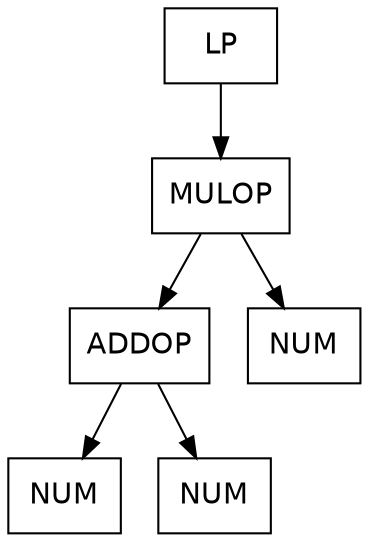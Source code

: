 digraph d{
node [fontname="Helvetica",shape=box];
n0 [label=<LP>];
n1 [label=<MULOP>];
n2 [label=<ADDOP>];
n3 [label=<NUM>];
n4 [label=<NUM>];
n5 [label=<NUM>];
n0 -> n1;
n1 -> n2;
n1 -> n5;
n2 -> n3;
n2 -> n4;
}